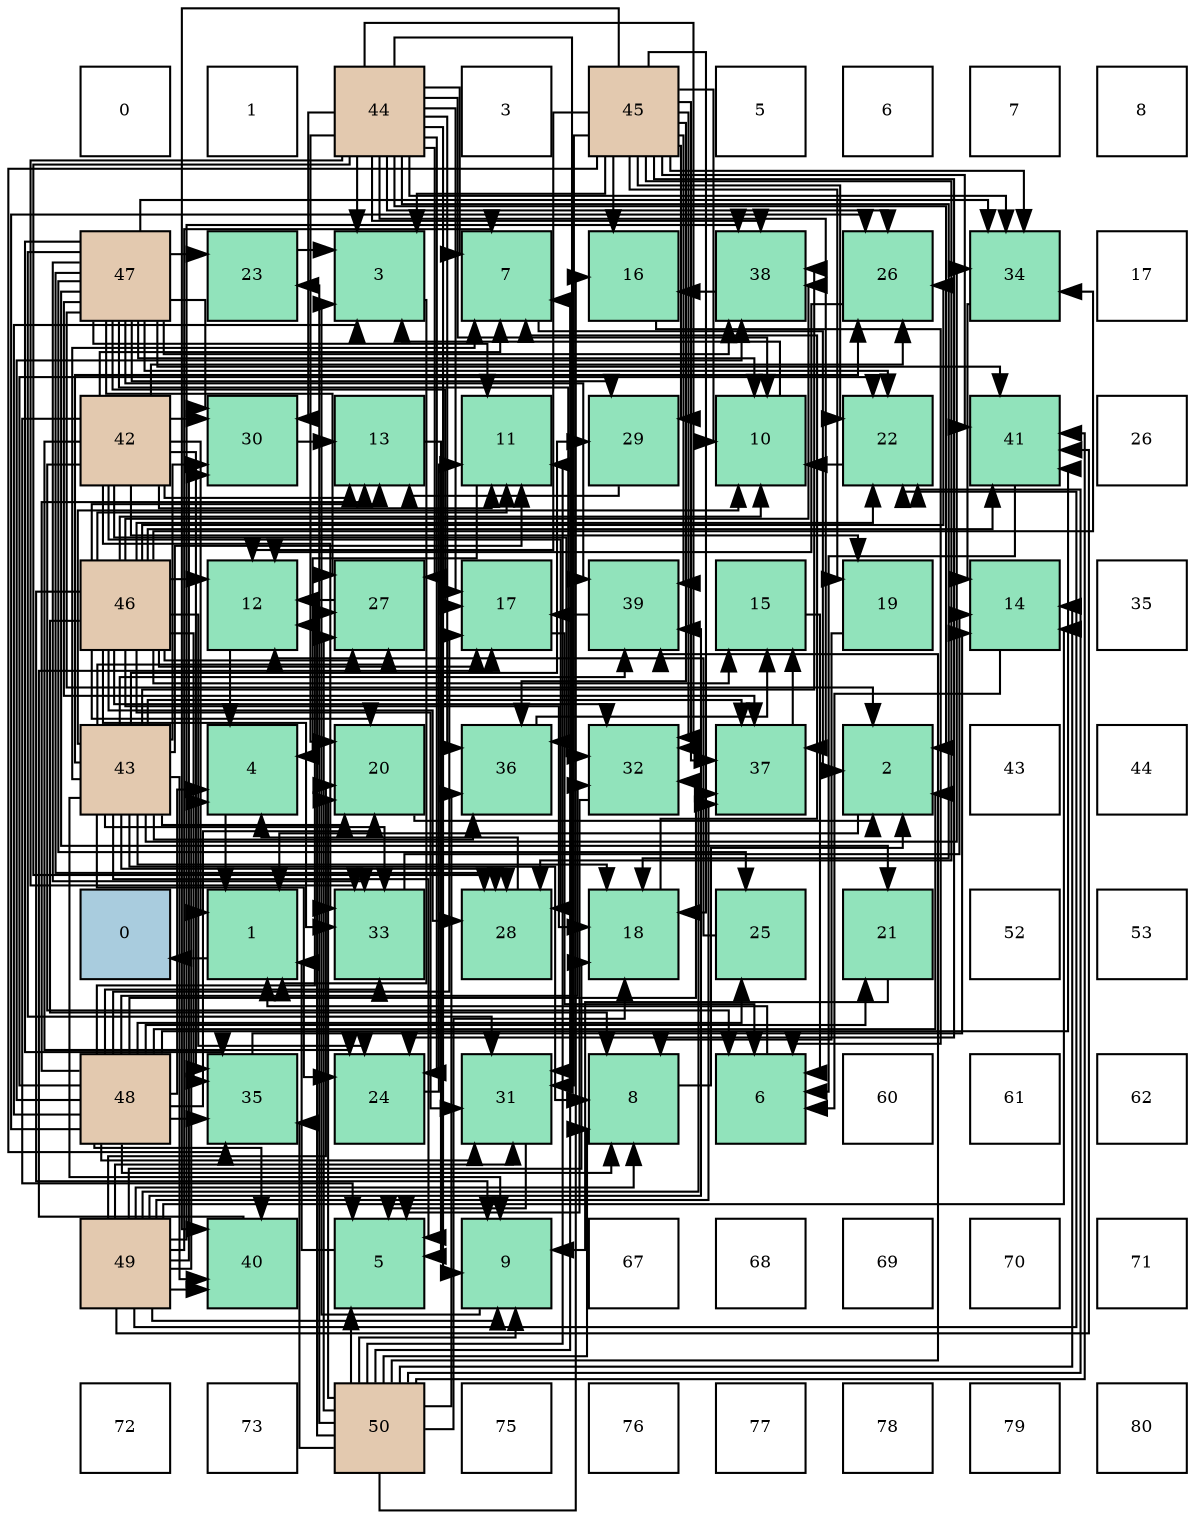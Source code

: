 digraph layout{
 rankdir=TB;
 splines=ortho;
 node [style=filled shape=square fixedsize=true width=0.6];
0[label="0", fontsize=8, fillcolor="#ffffff"];
1[label="1", fontsize=8, fillcolor="#ffffff"];
2[label="44", fontsize=8, fillcolor="#e3c9af"];
3[label="3", fontsize=8, fillcolor="#ffffff"];
4[label="45", fontsize=8, fillcolor="#e3c9af"];
5[label="5", fontsize=8, fillcolor="#ffffff"];
6[label="6", fontsize=8, fillcolor="#ffffff"];
7[label="7", fontsize=8, fillcolor="#ffffff"];
8[label="8", fontsize=8, fillcolor="#ffffff"];
9[label="47", fontsize=8, fillcolor="#e3c9af"];
10[label="23", fontsize=8, fillcolor="#91e3bb"];
11[label="3", fontsize=8, fillcolor="#91e3bb"];
12[label="7", fontsize=8, fillcolor="#91e3bb"];
13[label="16", fontsize=8, fillcolor="#91e3bb"];
14[label="38", fontsize=8, fillcolor="#91e3bb"];
15[label="26", fontsize=8, fillcolor="#91e3bb"];
16[label="34", fontsize=8, fillcolor="#91e3bb"];
17[label="17", fontsize=8, fillcolor="#ffffff"];
18[label="42", fontsize=8, fillcolor="#e3c9af"];
19[label="30", fontsize=8, fillcolor="#91e3bb"];
20[label="13", fontsize=8, fillcolor="#91e3bb"];
21[label="11", fontsize=8, fillcolor="#91e3bb"];
22[label="29", fontsize=8, fillcolor="#91e3bb"];
23[label="10", fontsize=8, fillcolor="#91e3bb"];
24[label="22", fontsize=8, fillcolor="#91e3bb"];
25[label="41", fontsize=8, fillcolor="#91e3bb"];
26[label="26", fontsize=8, fillcolor="#ffffff"];
27[label="46", fontsize=8, fillcolor="#e3c9af"];
28[label="12", fontsize=8, fillcolor="#91e3bb"];
29[label="27", fontsize=8, fillcolor="#91e3bb"];
30[label="17", fontsize=8, fillcolor="#91e3bb"];
31[label="39", fontsize=8, fillcolor="#91e3bb"];
32[label="15", fontsize=8, fillcolor="#91e3bb"];
33[label="19", fontsize=8, fillcolor="#91e3bb"];
34[label="14", fontsize=8, fillcolor="#91e3bb"];
35[label="35", fontsize=8, fillcolor="#ffffff"];
36[label="43", fontsize=8, fillcolor="#e3c9af"];
37[label="4", fontsize=8, fillcolor="#91e3bb"];
38[label="20", fontsize=8, fillcolor="#91e3bb"];
39[label="36", fontsize=8, fillcolor="#91e3bb"];
40[label="32", fontsize=8, fillcolor="#91e3bb"];
41[label="37", fontsize=8, fillcolor="#91e3bb"];
42[label="2", fontsize=8, fillcolor="#91e3bb"];
43[label="43", fontsize=8, fillcolor="#ffffff"];
44[label="44", fontsize=8, fillcolor="#ffffff"];
45[label="0", fontsize=8, fillcolor="#a9ccde"];
46[label="1", fontsize=8, fillcolor="#91e3bb"];
47[label="33", fontsize=8, fillcolor="#91e3bb"];
48[label="28", fontsize=8, fillcolor="#91e3bb"];
49[label="18", fontsize=8, fillcolor="#91e3bb"];
50[label="25", fontsize=8, fillcolor="#91e3bb"];
51[label="21", fontsize=8, fillcolor="#91e3bb"];
52[label="52", fontsize=8, fillcolor="#ffffff"];
53[label="53", fontsize=8, fillcolor="#ffffff"];
54[label="48", fontsize=8, fillcolor="#e3c9af"];
55[label="35", fontsize=8, fillcolor="#91e3bb"];
56[label="24", fontsize=8, fillcolor="#91e3bb"];
57[label="31", fontsize=8, fillcolor="#91e3bb"];
58[label="8", fontsize=8, fillcolor="#91e3bb"];
59[label="6", fontsize=8, fillcolor="#91e3bb"];
60[label="60", fontsize=8, fillcolor="#ffffff"];
61[label="61", fontsize=8, fillcolor="#ffffff"];
62[label="62", fontsize=8, fillcolor="#ffffff"];
63[label="49", fontsize=8, fillcolor="#e3c9af"];
64[label="40", fontsize=8, fillcolor="#91e3bb"];
65[label="5", fontsize=8, fillcolor="#91e3bb"];
66[label="9", fontsize=8, fillcolor="#91e3bb"];
67[label="67", fontsize=8, fillcolor="#ffffff"];
68[label="68", fontsize=8, fillcolor="#ffffff"];
69[label="69", fontsize=8, fillcolor="#ffffff"];
70[label="70", fontsize=8, fillcolor="#ffffff"];
71[label="71", fontsize=8, fillcolor="#ffffff"];
72[label="72", fontsize=8, fillcolor="#ffffff"];
73[label="73", fontsize=8, fillcolor="#ffffff"];
74[label="50", fontsize=8, fillcolor="#e3c9af"];
75[label="75", fontsize=8, fillcolor="#ffffff"];
76[label="76", fontsize=8, fillcolor="#ffffff"];
77[label="77", fontsize=8, fillcolor="#ffffff"];
78[label="78", fontsize=8, fillcolor="#ffffff"];
79[label="79", fontsize=8, fillcolor="#ffffff"];
80[label="80", fontsize=8, fillcolor="#ffffff"];
edge [constraint=false, style=vis];46 -> 45;
42 -> 46;
11 -> 46;
37 -> 46;
65 -> 46;
59 -> 46;
12 -> 42;
58 -> 42;
66 -> 11;
23 -> 11;
21 -> 37;
28 -> 37;
20 -> 65;
34 -> 59;
32 -> 59;
13 -> 59;
30 -> 59;
49 -> 12;
33 -> 58;
38 -> 42;
51 -> 66;
24 -> 23;
10 -> 11;
56 -> 21;
50 -> 28;
15 -> 28;
29 -> 28;
48 -> 37;
22 -> 20;
19 -> 20;
57 -> 65;
40 -> 65;
47 -> 34;
16 -> 34;
55 -> 34;
39 -> 32;
41 -> 32;
14 -> 13;
31 -> 30;
64 -> 30;
25 -> 59;
18 -> 46;
18 -> 65;
18 -> 59;
18 -> 12;
18 -> 21;
18 -> 20;
18 -> 33;
18 -> 56;
18 -> 15;
18 -> 48;
18 -> 19;
18 -> 40;
18 -> 47;
18 -> 55;
36 -> 65;
36 -> 12;
36 -> 58;
36 -> 66;
36 -> 23;
36 -> 21;
36 -> 49;
36 -> 38;
36 -> 56;
36 -> 15;
36 -> 29;
36 -> 48;
36 -> 22;
36 -> 19;
36 -> 47;
36 -> 16;
36 -> 39;
36 -> 41;
36 -> 14;
36 -> 31;
36 -> 64;
2 -> 42;
2 -> 11;
2 -> 12;
2 -> 66;
2 -> 23;
2 -> 30;
2 -> 49;
2 -> 38;
2 -> 56;
2 -> 15;
2 -> 29;
2 -> 48;
2 -> 19;
2 -> 57;
2 -> 40;
2 -> 47;
2 -> 16;
2 -> 39;
2 -> 41;
2 -> 14;
4 -> 11;
4 -> 23;
4 -> 28;
4 -> 13;
4 -> 49;
4 -> 33;
4 -> 24;
4 -> 56;
4 -> 48;
4 -> 22;
4 -> 57;
4 -> 40;
4 -> 16;
4 -> 55;
4 -> 39;
4 -> 41;
4 -> 31;
4 -> 64;
4 -> 25;
27 -> 58;
27 -> 66;
27 -> 23;
27 -> 21;
27 -> 28;
27 -> 20;
27 -> 32;
27 -> 30;
27 -> 49;
27 -> 38;
27 -> 24;
27 -> 56;
27 -> 15;
27 -> 29;
27 -> 48;
27 -> 57;
27 -> 40;
27 -> 47;
27 -> 16;
27 -> 55;
27 -> 14;
27 -> 25;
9 -> 42;
9 -> 23;
9 -> 21;
9 -> 30;
9 -> 51;
9 -> 24;
9 -> 10;
9 -> 50;
9 -> 29;
9 -> 48;
9 -> 22;
9 -> 19;
9 -> 57;
9 -> 47;
9 -> 16;
9 -> 55;
9 -> 39;
9 -> 41;
9 -> 14;
9 -> 31;
9 -> 25;
54 -> 42;
54 -> 11;
54 -> 37;
54 -> 58;
54 -> 20;
54 -> 30;
54 -> 38;
54 -> 51;
54 -> 24;
54 -> 50;
54 -> 15;
54 -> 29;
54 -> 57;
54 -> 40;
54 -> 47;
54 -> 55;
54 -> 41;
54 -> 14;
54 -> 64;
54 -> 25;
63 -> 37;
63 -> 12;
63 -> 58;
63 -> 66;
63 -> 34;
63 -> 49;
63 -> 38;
63 -> 24;
63 -> 19;
63 -> 57;
63 -> 40;
63 -> 41;
63 -> 14;
63 -> 31;
63 -> 64;
63 -> 25;
74 -> 65;
74 -> 12;
74 -> 58;
74 -> 66;
74 -> 21;
74 -> 28;
74 -> 34;
74 -> 13;
74 -> 49;
74 -> 38;
74 -> 24;
74 -> 10;
74 -> 29;
74 -> 55;
74 -> 39;
74 -> 31;
74 -> 25;
edge [constraint=true, style=invis];
0 -> 9 -> 18 -> 27 -> 36 -> 45 -> 54 -> 63 -> 72;
1 -> 10 -> 19 -> 28 -> 37 -> 46 -> 55 -> 64 -> 73;
2 -> 11 -> 20 -> 29 -> 38 -> 47 -> 56 -> 65 -> 74;
3 -> 12 -> 21 -> 30 -> 39 -> 48 -> 57 -> 66 -> 75;
4 -> 13 -> 22 -> 31 -> 40 -> 49 -> 58 -> 67 -> 76;
5 -> 14 -> 23 -> 32 -> 41 -> 50 -> 59 -> 68 -> 77;
6 -> 15 -> 24 -> 33 -> 42 -> 51 -> 60 -> 69 -> 78;
7 -> 16 -> 25 -> 34 -> 43 -> 52 -> 61 -> 70 -> 79;
8 -> 17 -> 26 -> 35 -> 44 -> 53 -> 62 -> 71 -> 80;
rank = same {0 -> 1 -> 2 -> 3 -> 4 -> 5 -> 6 -> 7 -> 8};
rank = same {9 -> 10 -> 11 -> 12 -> 13 -> 14 -> 15 -> 16 -> 17};
rank = same {18 -> 19 -> 20 -> 21 -> 22 -> 23 -> 24 -> 25 -> 26};
rank = same {27 -> 28 -> 29 -> 30 -> 31 -> 32 -> 33 -> 34 -> 35};
rank = same {36 -> 37 -> 38 -> 39 -> 40 -> 41 -> 42 -> 43 -> 44};
rank = same {45 -> 46 -> 47 -> 48 -> 49 -> 50 -> 51 -> 52 -> 53};
rank = same {54 -> 55 -> 56 -> 57 -> 58 -> 59 -> 60 -> 61 -> 62};
rank = same {63 -> 64 -> 65 -> 66 -> 67 -> 68 -> 69 -> 70 -> 71};
rank = same {72 -> 73 -> 74 -> 75 -> 76 -> 77 -> 78 -> 79 -> 80};
}